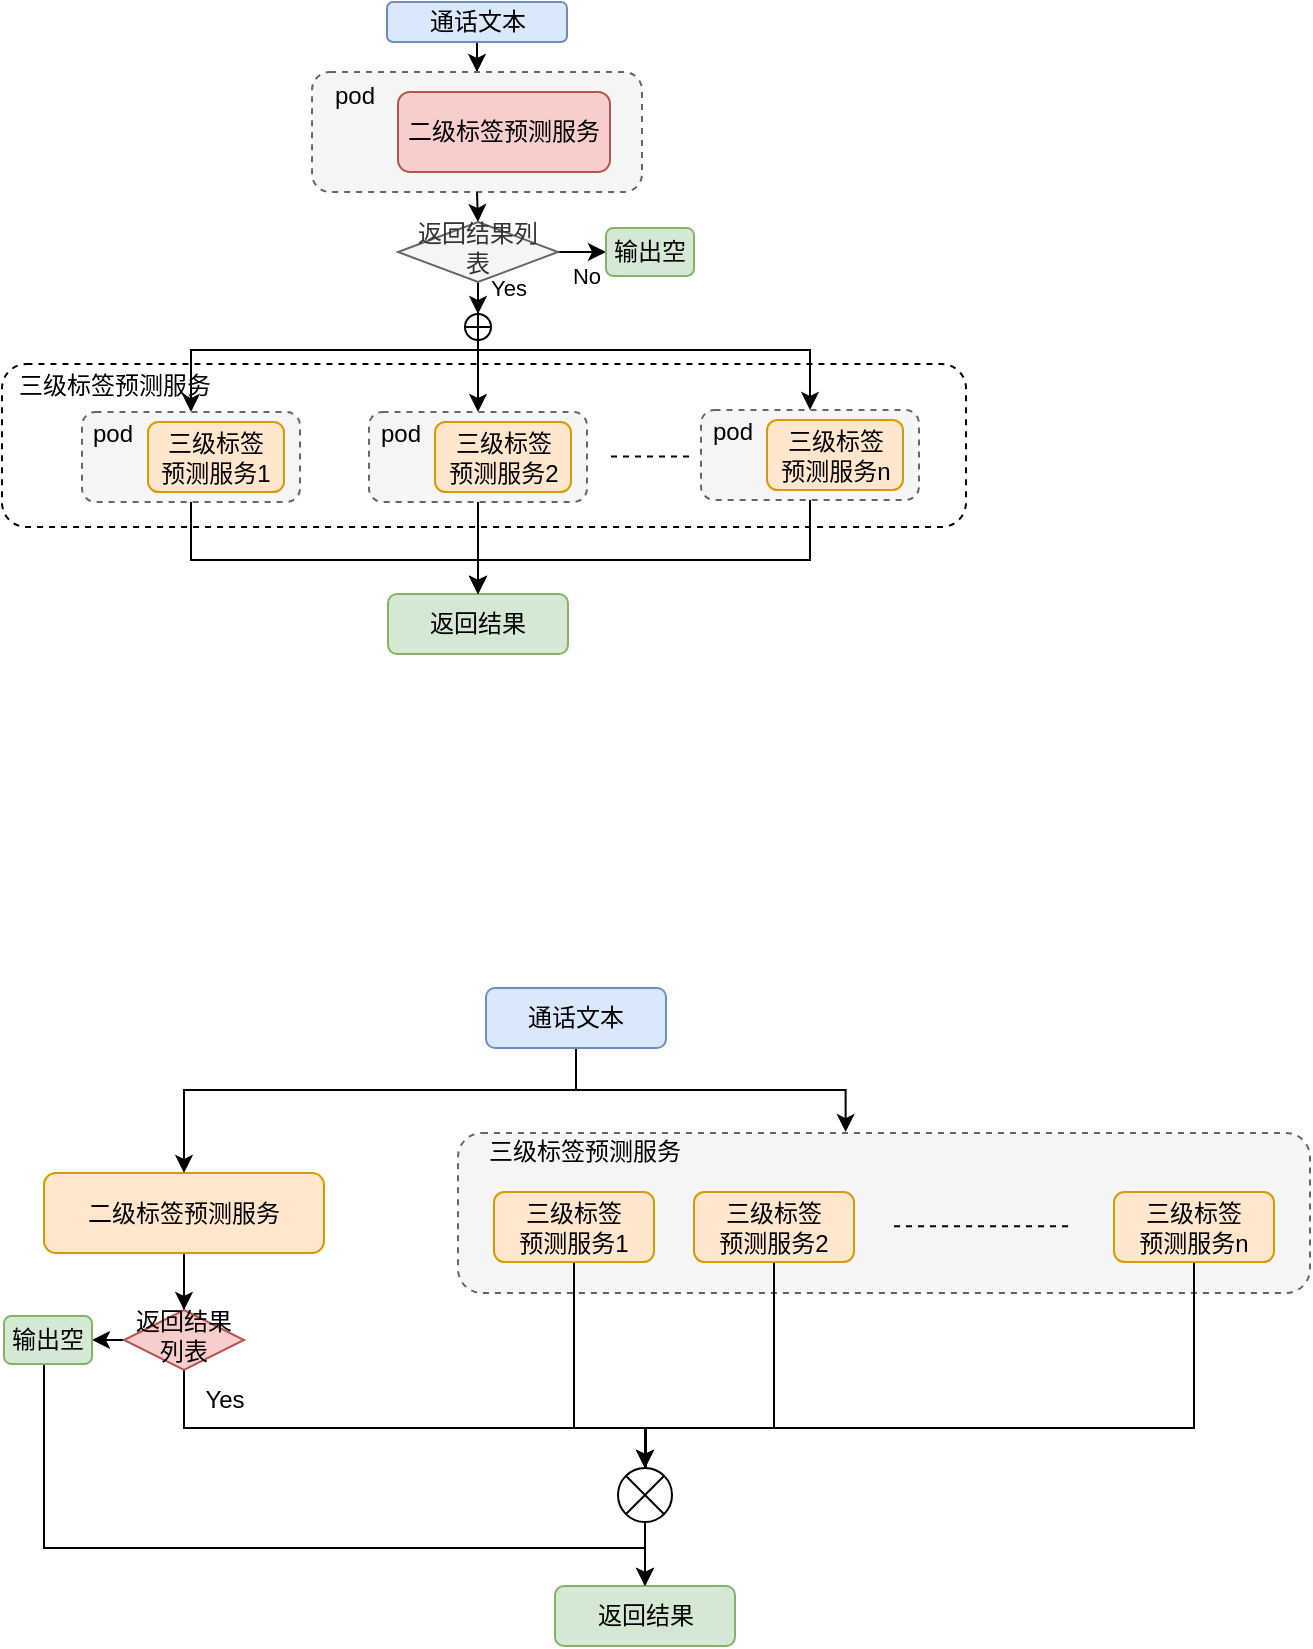 <mxfile version="14.6.0" type="github">
  <diagram id="C5RBs43oDa-KdzZeNtuy" name="Page-1">
    <mxGraphModel dx="988" dy="663" grid="0" gridSize="10" guides="1" tooltips="1" connect="1" arrows="1" fold="1" page="1" pageScale="1" pageWidth="827" pageHeight="1169" math="0" shadow="0">
      <root>
        <mxCell id="WIyWlLk6GJQsqaUBKTNV-0" />
        <mxCell id="WIyWlLk6GJQsqaUBKTNV-1" parent="WIyWlLk6GJQsqaUBKTNV-0" />
        <mxCell id="49KE7gdGinzh60IKzeoY-6" value="" style="rounded=1;whiteSpace=wrap;html=1;dashed=1;" vertex="1" parent="WIyWlLk6GJQsqaUBKTNV-1">
          <mxGeometry x="96" y="314" width="482" height="81.5" as="geometry" />
        </mxCell>
        <mxCell id="49KE7gdGinzh60IKzeoY-76" style="edgeStyle=orthogonalEdgeStyle;rounded=0;orthogonalLoop=1;jettySize=auto;html=1;strokeWidth=1;entryX=0.5;entryY=0;entryDx=0;entryDy=0;" edge="1" parent="WIyWlLk6GJQsqaUBKTNV-1" source="WIyWlLk6GJQsqaUBKTNV-3" target="49KE7gdGinzh60IKzeoY-50">
          <mxGeometry relative="1" as="geometry">
            <mxPoint x="334" y="163.857" as="targetPoint" />
          </mxGeometry>
        </mxCell>
        <mxCell id="WIyWlLk6GJQsqaUBKTNV-3" value="通话文本" style="rounded=1;whiteSpace=wrap;html=1;fontSize=12;glass=0;strokeWidth=1;shadow=0;fillColor=#dae8fc;strokeColor=#6c8ebf;" parent="WIyWlLk6GJQsqaUBKTNV-1" vertex="1">
          <mxGeometry x="288.5" y="133" width="90" height="20" as="geometry" />
        </mxCell>
        <mxCell id="49KE7gdGinzh60IKzeoY-10" style="edgeStyle=orthogonalEdgeStyle;rounded=0;orthogonalLoop=1;jettySize=auto;html=1;entryX=0.5;entryY=0;entryDx=0;entryDy=0;" edge="1" parent="WIyWlLk6GJQsqaUBKTNV-1" source="WIyWlLk6GJQsqaUBKTNV-6" target="49KE7gdGinzh60IKzeoY-70">
          <mxGeometry relative="1" as="geometry" />
        </mxCell>
        <mxCell id="49KE7gdGinzh60IKzeoY-17" value="Yes" style="edgeLabel;html=1;align=center;verticalAlign=middle;resizable=0;points=[];" vertex="1" connectable="0" parent="49KE7gdGinzh60IKzeoY-10">
          <mxGeometry x="0.516" y="2" relative="1" as="geometry">
            <mxPoint x="13" y="2" as="offset" />
          </mxGeometry>
        </mxCell>
        <mxCell id="49KE7gdGinzh60IKzeoY-43" value="" style="edgeStyle=orthogonalEdgeStyle;rounded=0;orthogonalLoop=1;jettySize=auto;html=1;strokeWidth=1;" edge="1" parent="WIyWlLk6GJQsqaUBKTNV-1" source="WIyWlLk6GJQsqaUBKTNV-6" target="WIyWlLk6GJQsqaUBKTNV-7">
          <mxGeometry relative="1" as="geometry" />
        </mxCell>
        <mxCell id="WIyWlLk6GJQsqaUBKTNV-6" value="返回结果列表" style="rhombus;whiteSpace=wrap;html=1;shadow=0;fontFamily=Helvetica;fontSize=12;align=center;strokeWidth=1;spacing=6;spacingTop=-4;fillColor=#f5f5f5;strokeColor=#666666;fontColor=#333333;" parent="WIyWlLk6GJQsqaUBKTNV-1" vertex="1">
          <mxGeometry x="294" y="243" width="80" height="30" as="geometry" />
        </mxCell>
        <mxCell id="WIyWlLk6GJQsqaUBKTNV-7" value="输出空" style="rounded=1;whiteSpace=wrap;html=1;fontSize=12;glass=0;strokeWidth=1;shadow=0;fillColor=#d5e8d4;strokeColor=#82b366;" parent="WIyWlLk6GJQsqaUBKTNV-1" vertex="1">
          <mxGeometry x="398" y="246" width="44" height="24" as="geometry" />
        </mxCell>
        <mxCell id="49KE7gdGinzh60IKzeoY-14" value="&lt;span&gt;三级标签预测服务&lt;/span&gt;" style="text;html=1;align=center;verticalAlign=middle;resizable=0;points=[];autosize=1;strokeColor=none;" vertex="1" parent="WIyWlLk6GJQsqaUBKTNV-1">
          <mxGeometry x="97" y="315" width="110" height="20" as="geometry" />
        </mxCell>
        <mxCell id="49KE7gdGinzh60IKzeoY-16" value="" style="endArrow=none;dashed=1;html=1;strokeWidth=1;" edge="1" parent="WIyWlLk6GJQsqaUBKTNV-1">
          <mxGeometry width="50" height="50" relative="1" as="geometry">
            <mxPoint x="400.5" y="360.3" as="sourcePoint" />
            <mxPoint x="439.5" y="360.3" as="targetPoint" />
          </mxGeometry>
        </mxCell>
        <mxCell id="49KE7gdGinzh60IKzeoY-24" value="返回结果" style="rounded=1;whiteSpace=wrap;html=1;fontSize=12;glass=0;strokeWidth=1;shadow=0;fillColor=#d5e8d4;strokeColor=#82b366;" vertex="1" parent="WIyWlLk6GJQsqaUBKTNV-1">
          <mxGeometry x="289" y="429" width="90" height="30" as="geometry" />
        </mxCell>
        <mxCell id="49KE7gdGinzh60IKzeoY-44" value="No" style="edgeLabel;html=1;align=center;verticalAlign=middle;resizable=0;points=[];" vertex="1" connectable="0" parent="WIyWlLk6GJQsqaUBKTNV-1">
          <mxGeometry x="364.034" y="304.78" as="geometry">
            <mxPoint x="24" y="-35" as="offset" />
          </mxGeometry>
        </mxCell>
        <mxCell id="OLW7irnNsPHCCV-M3rLI-0" value="" style="rounded=1;whiteSpace=wrap;html=1;fillColor=#f5f5f5;dashed=1;strokeColor=#666666;fontColor=#333333;" vertex="1" parent="WIyWlLk6GJQsqaUBKTNV-1">
          <mxGeometry x="324" y="698.5" width="426" height="80" as="geometry" />
        </mxCell>
        <mxCell id="OLW7irnNsPHCCV-M3rLI-43" style="edgeStyle=orthogonalEdgeStyle;rounded=0;orthogonalLoop=1;jettySize=auto;html=1;exitX=0.5;exitY=1;exitDx=0;exitDy=0;entryX=0.5;entryY=0;entryDx=0;entryDy=0;" edge="1" parent="WIyWlLk6GJQsqaUBKTNV-1" source="OLW7irnNsPHCCV-M3rLI-2" target="OLW7irnNsPHCCV-M3rLI-42">
          <mxGeometry relative="1" as="geometry" />
        </mxCell>
        <mxCell id="OLW7irnNsPHCCV-M3rLI-2" value="二级标签预测服务" style="rounded=1;whiteSpace=wrap;html=1;fillColor=#ffe6cc;strokeColor=#d79b00;" vertex="1" parent="WIyWlLk6GJQsqaUBKTNV-1">
          <mxGeometry x="117" y="718.5" width="140" height="40" as="geometry" />
        </mxCell>
        <mxCell id="OLW7irnNsPHCCV-M3rLI-3" style="edgeStyle=orthogonalEdgeStyle;rounded=0;orthogonalLoop=1;jettySize=auto;html=1;exitX=0.5;exitY=1;exitDx=0;exitDy=0;entryX=0.5;entryY=0;entryDx=0;entryDy=0;" edge="1" parent="WIyWlLk6GJQsqaUBKTNV-1" source="OLW7irnNsPHCCV-M3rLI-4" target="OLW7irnNsPHCCV-M3rLI-2">
          <mxGeometry relative="1" as="geometry">
            <Array as="points">
              <mxPoint x="383" y="677" />
              <mxPoint x="187" y="677" />
            </Array>
          </mxGeometry>
        </mxCell>
        <mxCell id="OLW7irnNsPHCCV-M3rLI-38" style="edgeStyle=orthogonalEdgeStyle;rounded=0;orthogonalLoop=1;jettySize=auto;html=1;exitX=0.5;exitY=1;exitDx=0;exitDy=0;entryX=0.455;entryY=-0.006;entryDx=0;entryDy=0;entryPerimeter=0;" edge="1" parent="WIyWlLk6GJQsqaUBKTNV-1" source="OLW7irnNsPHCCV-M3rLI-4" target="OLW7irnNsPHCCV-M3rLI-0">
          <mxGeometry relative="1" as="geometry">
            <Array as="points">
              <mxPoint x="383" y="677" />
              <mxPoint x="518" y="677" />
            </Array>
          </mxGeometry>
        </mxCell>
        <mxCell id="OLW7irnNsPHCCV-M3rLI-4" value="通话文本" style="rounded=1;whiteSpace=wrap;html=1;fontSize=12;glass=0;strokeWidth=1;shadow=0;fillColor=#dae8fc;strokeColor=#6c8ebf;" vertex="1" parent="WIyWlLk6GJQsqaUBKTNV-1">
          <mxGeometry x="338" y="626" width="90" height="30" as="geometry" />
        </mxCell>
        <mxCell id="OLW7irnNsPHCCV-M3rLI-59" style="edgeStyle=orthogonalEdgeStyle;rounded=0;orthogonalLoop=1;jettySize=auto;html=1;exitX=0.5;exitY=1;exitDx=0;exitDy=0;entryX=0.5;entryY=0;entryDx=0;entryDy=0;" edge="1" parent="WIyWlLk6GJQsqaUBKTNV-1" source="OLW7irnNsPHCCV-M3rLI-11" target="OLW7irnNsPHCCV-M3rLI-52">
          <mxGeometry relative="1" as="geometry">
            <Array as="points">
              <mxPoint x="482" y="846" />
              <mxPoint x="418" y="846" />
            </Array>
          </mxGeometry>
        </mxCell>
        <mxCell id="OLW7irnNsPHCCV-M3rLI-11" value="三级标签&lt;br&gt;预测服务2" style="rounded=1;whiteSpace=wrap;html=1;fillColor=#ffe6cc;strokeColor=#d79b00;" vertex="1" parent="WIyWlLk6GJQsqaUBKTNV-1">
          <mxGeometry x="442" y="728" width="80" height="35" as="geometry" />
        </mxCell>
        <mxCell id="OLW7irnNsPHCCV-M3rLI-58" style="edgeStyle=orthogonalEdgeStyle;rounded=0;orthogonalLoop=1;jettySize=auto;html=1;exitX=0.5;exitY=1;exitDx=0;exitDy=0;entryX=0.5;entryY=0;entryDx=0;entryDy=0;" edge="1" parent="WIyWlLk6GJQsqaUBKTNV-1" source="OLW7irnNsPHCCV-M3rLI-13" target="OLW7irnNsPHCCV-M3rLI-52">
          <mxGeometry relative="1" as="geometry">
            <Array as="points">
              <mxPoint x="382" y="846" />
              <mxPoint x="418" y="846" />
            </Array>
          </mxGeometry>
        </mxCell>
        <mxCell id="OLW7irnNsPHCCV-M3rLI-13" value="三级标签&lt;br&gt;预测服务1" style="rounded=1;whiteSpace=wrap;html=1;fillColor=#ffe6cc;strokeColor=#d79b00;" vertex="1" parent="WIyWlLk6GJQsqaUBKTNV-1">
          <mxGeometry x="342" y="728" width="80" height="35" as="geometry" />
        </mxCell>
        <mxCell id="OLW7irnNsPHCCV-M3rLI-60" style="edgeStyle=orthogonalEdgeStyle;rounded=0;orthogonalLoop=1;jettySize=auto;html=1;entryX=0.5;entryY=0;entryDx=0;entryDy=0;" edge="1" parent="WIyWlLk6GJQsqaUBKTNV-1" source="OLW7irnNsPHCCV-M3rLI-15" target="OLW7irnNsPHCCV-M3rLI-52">
          <mxGeometry relative="1" as="geometry">
            <Array as="points">
              <mxPoint x="692" y="846" />
              <mxPoint x="417" y="846" />
            </Array>
          </mxGeometry>
        </mxCell>
        <mxCell id="OLW7irnNsPHCCV-M3rLI-15" value="三级标签&lt;br&gt;预测服务n" style="rounded=1;whiteSpace=wrap;html=1;fillColor=#ffe6cc;strokeColor=#d79b00;" vertex="1" parent="WIyWlLk6GJQsqaUBKTNV-1">
          <mxGeometry x="652" y="728" width="80" height="35" as="geometry" />
        </mxCell>
        <mxCell id="OLW7irnNsPHCCV-M3rLI-16" value="&lt;span&gt;三级标签预测服务&lt;/span&gt;" style="text;html=1;align=center;verticalAlign=middle;resizable=0;points=[];autosize=1;strokeColor=none;" vertex="1" parent="WIyWlLk6GJQsqaUBKTNV-1">
          <mxGeometry x="332" y="698" width="110" height="20" as="geometry" />
        </mxCell>
        <mxCell id="OLW7irnNsPHCCV-M3rLI-17" value="" style="endArrow=none;dashed=1;html=1;strokeWidth=1;" edge="1" parent="WIyWlLk6GJQsqaUBKTNV-1">
          <mxGeometry width="50" height="50" relative="1" as="geometry">
            <mxPoint x="542" y="745.16" as="sourcePoint" />
            <mxPoint x="632" y="745.16" as="targetPoint" />
          </mxGeometry>
        </mxCell>
        <mxCell id="OLW7irnNsPHCCV-M3rLI-21" value="返回结果" style="rounded=1;whiteSpace=wrap;html=1;fontSize=12;glass=0;strokeWidth=1;shadow=0;fillColor=#d5e8d4;strokeColor=#82b366;" vertex="1" parent="WIyWlLk6GJQsqaUBKTNV-1">
          <mxGeometry x="372.5" y="925" width="90" height="30" as="geometry" />
        </mxCell>
        <mxCell id="OLW7irnNsPHCCV-M3rLI-47" style="edgeStyle=orthogonalEdgeStyle;rounded=0;orthogonalLoop=1;jettySize=auto;html=1;exitX=0;exitY=0.5;exitDx=0;exitDy=0;entryX=1;entryY=0.5;entryDx=0;entryDy=0;" edge="1" parent="WIyWlLk6GJQsqaUBKTNV-1" source="OLW7irnNsPHCCV-M3rLI-42" target="OLW7irnNsPHCCV-M3rLI-46">
          <mxGeometry relative="1" as="geometry" />
        </mxCell>
        <mxCell id="OLW7irnNsPHCCV-M3rLI-49" style="edgeStyle=orthogonalEdgeStyle;rounded=0;orthogonalLoop=1;jettySize=auto;html=1;exitX=0.5;exitY=1;exitDx=0;exitDy=0;entryX=0.5;entryY=0;entryDx=0;entryDy=0;" edge="1" parent="WIyWlLk6GJQsqaUBKTNV-1" target="OLW7irnNsPHCCV-M3rLI-52">
          <mxGeometry relative="1" as="geometry">
            <mxPoint x="424" y="858" as="targetPoint" />
            <mxPoint x="187" y="785" as="sourcePoint" />
            <Array as="points">
              <mxPoint x="187" y="846" />
              <mxPoint x="418" y="846" />
              <mxPoint x="418" y="876" />
            </Array>
          </mxGeometry>
        </mxCell>
        <mxCell id="OLW7irnNsPHCCV-M3rLI-42" value="返回结果列表" style="rhombus;whiteSpace=wrap;html=1;shadow=0;fontFamily=Helvetica;fontSize=12;align=center;strokeWidth=1;spacing=6;spacingTop=-4;fillColor=#f8cecc;strokeColor=#b85450;" vertex="1" parent="WIyWlLk6GJQsqaUBKTNV-1">
          <mxGeometry x="157" y="787" width="60" height="30" as="geometry" />
        </mxCell>
        <mxCell id="OLW7irnNsPHCCV-M3rLI-55" style="edgeStyle=orthogonalEdgeStyle;rounded=0;orthogonalLoop=1;jettySize=auto;html=1;entryX=0.5;entryY=0;entryDx=0;entryDy=0;" edge="1" parent="WIyWlLk6GJQsqaUBKTNV-1" source="OLW7irnNsPHCCV-M3rLI-46" target="OLW7irnNsPHCCV-M3rLI-21">
          <mxGeometry relative="1" as="geometry">
            <Array as="points">
              <mxPoint x="117" y="906" />
              <mxPoint x="418" y="906" />
            </Array>
          </mxGeometry>
        </mxCell>
        <mxCell id="OLW7irnNsPHCCV-M3rLI-46" value="输出空" style="rounded=1;whiteSpace=wrap;html=1;fontSize=12;glass=0;strokeWidth=1;shadow=0;fillColor=#d5e8d4;strokeColor=#82b366;" vertex="1" parent="WIyWlLk6GJQsqaUBKTNV-1">
          <mxGeometry x="97" y="790" width="44" height="24" as="geometry" />
        </mxCell>
        <mxCell id="OLW7irnNsPHCCV-M3rLI-50" value="Yes" style="text;html=1;align=center;verticalAlign=middle;resizable=0;points=[];autosize=1;strokeColor=none;" vertex="1" parent="WIyWlLk6GJQsqaUBKTNV-1">
          <mxGeometry x="187" y="822" width="40" height="20" as="geometry" />
        </mxCell>
        <mxCell id="OLW7irnNsPHCCV-M3rLI-61" style="edgeStyle=orthogonalEdgeStyle;rounded=0;orthogonalLoop=1;jettySize=auto;html=1;exitX=0.5;exitY=1;exitDx=0;exitDy=0;entryX=0.5;entryY=0;entryDx=0;entryDy=0;" edge="1" parent="WIyWlLk6GJQsqaUBKTNV-1" source="OLW7irnNsPHCCV-M3rLI-52" target="OLW7irnNsPHCCV-M3rLI-21">
          <mxGeometry relative="1" as="geometry" />
        </mxCell>
        <mxCell id="OLW7irnNsPHCCV-M3rLI-52" value="" style="shape=sumEllipse;perimeter=ellipsePerimeter;whiteSpace=wrap;html=1;backgroundOutline=1;" vertex="1" parent="WIyWlLk6GJQsqaUBKTNV-1">
          <mxGeometry x="404" y="866" width="27" height="27" as="geometry" />
        </mxCell>
        <mxCell id="49KE7gdGinzh60IKzeoY-51" value="" style="group" vertex="1" connectable="0" parent="WIyWlLk6GJQsqaUBKTNV-1">
          <mxGeometry x="251" y="168" width="165" height="60" as="geometry" />
        </mxCell>
        <mxCell id="49KE7gdGinzh60IKzeoY-50" value="" style="rounded=1;whiteSpace=wrap;html=1;dashed=1;fillColor=#f5f5f5;strokeColor=#666666;fontColor=#333333;" vertex="1" parent="49KE7gdGinzh60IKzeoY-51">
          <mxGeometry width="165" height="60" as="geometry" />
        </mxCell>
        <mxCell id="49KE7gdGinzh60IKzeoY-1" value="二级标签预测服务" style="rounded=1;whiteSpace=wrap;html=1;fillColor=#f8cecc;strokeColor=#b85450;" vertex="1" parent="49KE7gdGinzh60IKzeoY-51">
          <mxGeometry x="43" y="10" width="106" height="40" as="geometry" />
        </mxCell>
        <mxCell id="49KE7gdGinzh60IKzeoY-48" value="pod" style="text;html=1;align=center;verticalAlign=middle;resizable=0;points=[];autosize=1;strokeColor=none;" vertex="1" parent="49KE7gdGinzh60IKzeoY-51">
          <mxGeometry x="6" y="3" width="30" height="18" as="geometry" />
        </mxCell>
        <mxCell id="49KE7gdGinzh60IKzeoY-57" value="" style="group" vertex="1" connectable="0" parent="WIyWlLk6GJQsqaUBKTNV-1">
          <mxGeometry x="136" y="338" width="109" height="45" as="geometry" />
        </mxCell>
        <mxCell id="49KE7gdGinzh60IKzeoY-55" value="" style="rounded=1;whiteSpace=wrap;html=1;dashed=1;fillColor=#f5f5f5;strokeColor=#666666;fontColor=#333333;" vertex="1" parent="49KE7gdGinzh60IKzeoY-57">
          <mxGeometry width="109" height="45" as="geometry" />
        </mxCell>
        <mxCell id="49KE7gdGinzh60IKzeoY-54" value="三级标签&lt;br&gt;预测服务1" style="rounded=1;whiteSpace=wrap;html=1;fillColor=#ffe6cc;strokeColor=#d79b00;" vertex="1" parent="49KE7gdGinzh60IKzeoY-57">
          <mxGeometry x="33" y="5" width="68" height="35" as="geometry" />
        </mxCell>
        <mxCell id="49KE7gdGinzh60IKzeoY-56" value="pod" style="text;html=1;align=center;verticalAlign=middle;resizable=0;points=[];autosize=1;strokeColor=none;" vertex="1" parent="49KE7gdGinzh60IKzeoY-57">
          <mxGeometry y="2" width="30" height="18" as="geometry" />
        </mxCell>
        <mxCell id="49KE7gdGinzh60IKzeoY-58" value="" style="group" vertex="1" connectable="0" parent="WIyWlLk6GJQsqaUBKTNV-1">
          <mxGeometry x="279.5" y="338" width="109" height="45" as="geometry" />
        </mxCell>
        <mxCell id="49KE7gdGinzh60IKzeoY-59" value="" style="rounded=1;whiteSpace=wrap;html=1;dashed=1;fillColor=#f5f5f5;strokeColor=#666666;fontColor=#333333;" vertex="1" parent="49KE7gdGinzh60IKzeoY-58">
          <mxGeometry width="109" height="45" as="geometry" />
        </mxCell>
        <mxCell id="49KE7gdGinzh60IKzeoY-60" value="三级标签&lt;br&gt;预测服务2" style="rounded=1;whiteSpace=wrap;html=1;fillColor=#ffe6cc;strokeColor=#d79b00;" vertex="1" parent="49KE7gdGinzh60IKzeoY-58">
          <mxGeometry x="33" y="5" width="68" height="35" as="geometry" />
        </mxCell>
        <mxCell id="49KE7gdGinzh60IKzeoY-61" value="pod" style="text;html=1;align=center;verticalAlign=middle;resizable=0;points=[];autosize=1;strokeColor=none;" vertex="1" parent="49KE7gdGinzh60IKzeoY-58">
          <mxGeometry y="2" width="30" height="18" as="geometry" />
        </mxCell>
        <mxCell id="49KE7gdGinzh60IKzeoY-62" value="" style="group" vertex="1" connectable="0" parent="WIyWlLk6GJQsqaUBKTNV-1">
          <mxGeometry x="445.5" y="337" width="109" height="45" as="geometry" />
        </mxCell>
        <mxCell id="49KE7gdGinzh60IKzeoY-63" value="" style="rounded=1;whiteSpace=wrap;html=1;dashed=1;fillColor=#f5f5f5;strokeColor=#666666;fontColor=#333333;" vertex="1" parent="49KE7gdGinzh60IKzeoY-62">
          <mxGeometry width="109" height="45" as="geometry" />
        </mxCell>
        <mxCell id="49KE7gdGinzh60IKzeoY-64" value="三级标签&lt;br&gt;预测服务n" style="rounded=1;whiteSpace=wrap;html=1;fillColor=#ffe6cc;strokeColor=#d79b00;" vertex="1" parent="49KE7gdGinzh60IKzeoY-62">
          <mxGeometry x="33" y="5" width="68" height="35" as="geometry" />
        </mxCell>
        <mxCell id="49KE7gdGinzh60IKzeoY-65" value="pod" style="text;html=1;align=center;verticalAlign=middle;resizable=0;points=[];autosize=1;strokeColor=none;" vertex="1" parent="49KE7gdGinzh60IKzeoY-62">
          <mxGeometry y="2" width="30" height="18" as="geometry" />
        </mxCell>
        <mxCell id="49KE7gdGinzh60IKzeoY-69" style="edgeStyle=orthogonalEdgeStyle;rounded=0;orthogonalLoop=1;jettySize=auto;html=1;strokeWidth=1;" edge="1" parent="WIyWlLk6GJQsqaUBKTNV-1" source="49KE7gdGinzh60IKzeoY-63" target="49KE7gdGinzh60IKzeoY-24">
          <mxGeometry relative="1" as="geometry">
            <mxPoint x="500" y="420" as="targetPoint" />
            <Array as="points">
              <mxPoint x="500" y="412" />
              <mxPoint x="334" y="412" />
            </Array>
          </mxGeometry>
        </mxCell>
        <mxCell id="49KE7gdGinzh60IKzeoY-72" style="edgeStyle=orthogonalEdgeStyle;rounded=0;orthogonalLoop=1;jettySize=auto;html=1;exitX=0.5;exitY=1;exitDx=0;exitDy=0;entryX=0.5;entryY=0;entryDx=0;entryDy=0;strokeWidth=1;" edge="1" parent="WIyWlLk6GJQsqaUBKTNV-1" source="49KE7gdGinzh60IKzeoY-70" target="49KE7gdGinzh60IKzeoY-55">
          <mxGeometry relative="1" as="geometry">
            <Array as="points">
              <mxPoint x="334" y="307" />
              <mxPoint x="190" y="307" />
            </Array>
          </mxGeometry>
        </mxCell>
        <mxCell id="49KE7gdGinzh60IKzeoY-74" style="edgeStyle=orthogonalEdgeStyle;rounded=0;orthogonalLoop=1;jettySize=auto;html=1;entryX=0.5;entryY=0;entryDx=0;entryDy=0;strokeWidth=1;" edge="1" parent="WIyWlLk6GJQsqaUBKTNV-1" source="49KE7gdGinzh60IKzeoY-70" target="49KE7gdGinzh60IKzeoY-63">
          <mxGeometry relative="1" as="geometry">
            <Array as="points">
              <mxPoint x="334" y="307" />
              <mxPoint x="500" y="307" />
            </Array>
          </mxGeometry>
        </mxCell>
        <mxCell id="49KE7gdGinzh60IKzeoY-81" style="edgeStyle=orthogonalEdgeStyle;rounded=0;orthogonalLoop=1;jettySize=auto;html=1;entryX=0.5;entryY=0;entryDx=0;entryDy=0;strokeWidth=1;" edge="1" parent="WIyWlLk6GJQsqaUBKTNV-1" source="49KE7gdGinzh60IKzeoY-70" target="49KE7gdGinzh60IKzeoY-59">
          <mxGeometry relative="1" as="geometry" />
        </mxCell>
        <mxCell id="49KE7gdGinzh60IKzeoY-70" value="" style="shape=orEllipse;perimeter=ellipsePerimeter;whiteSpace=wrap;html=1;backgroundOutline=1;fillColor=none;" vertex="1" parent="WIyWlLk6GJQsqaUBKTNV-1">
          <mxGeometry x="327.5" y="289" width="13" height="13" as="geometry" />
        </mxCell>
        <mxCell id="49KE7gdGinzh60IKzeoY-75" style="edgeStyle=orthogonalEdgeStyle;rounded=0;orthogonalLoop=1;jettySize=auto;html=1;exitX=0.5;exitY=1;exitDx=0;exitDy=0;entryX=0.5;entryY=0;entryDx=0;entryDy=0;strokeWidth=1;" edge="1" parent="WIyWlLk6GJQsqaUBKTNV-1" source="49KE7gdGinzh60IKzeoY-50" target="WIyWlLk6GJQsqaUBKTNV-6">
          <mxGeometry relative="1" as="geometry" />
        </mxCell>
        <mxCell id="49KE7gdGinzh60IKzeoY-82" style="edgeStyle=orthogonalEdgeStyle;rounded=0;orthogonalLoop=1;jettySize=auto;html=1;entryX=0.5;entryY=0;entryDx=0;entryDy=0;strokeWidth=1;" edge="1" parent="WIyWlLk6GJQsqaUBKTNV-1" source="49KE7gdGinzh60IKzeoY-59" target="49KE7gdGinzh60IKzeoY-24">
          <mxGeometry relative="1" as="geometry" />
        </mxCell>
        <mxCell id="49KE7gdGinzh60IKzeoY-83" style="edgeStyle=orthogonalEdgeStyle;rounded=0;orthogonalLoop=1;jettySize=auto;html=1;entryX=0.5;entryY=0;entryDx=0;entryDy=0;strokeWidth=1;" edge="1" parent="WIyWlLk6GJQsqaUBKTNV-1" source="49KE7gdGinzh60IKzeoY-55" target="49KE7gdGinzh60IKzeoY-24">
          <mxGeometry relative="1" as="geometry">
            <Array as="points">
              <mxPoint x="191" y="412" />
              <mxPoint x="334" y="412" />
            </Array>
          </mxGeometry>
        </mxCell>
      </root>
    </mxGraphModel>
  </diagram>
</mxfile>
